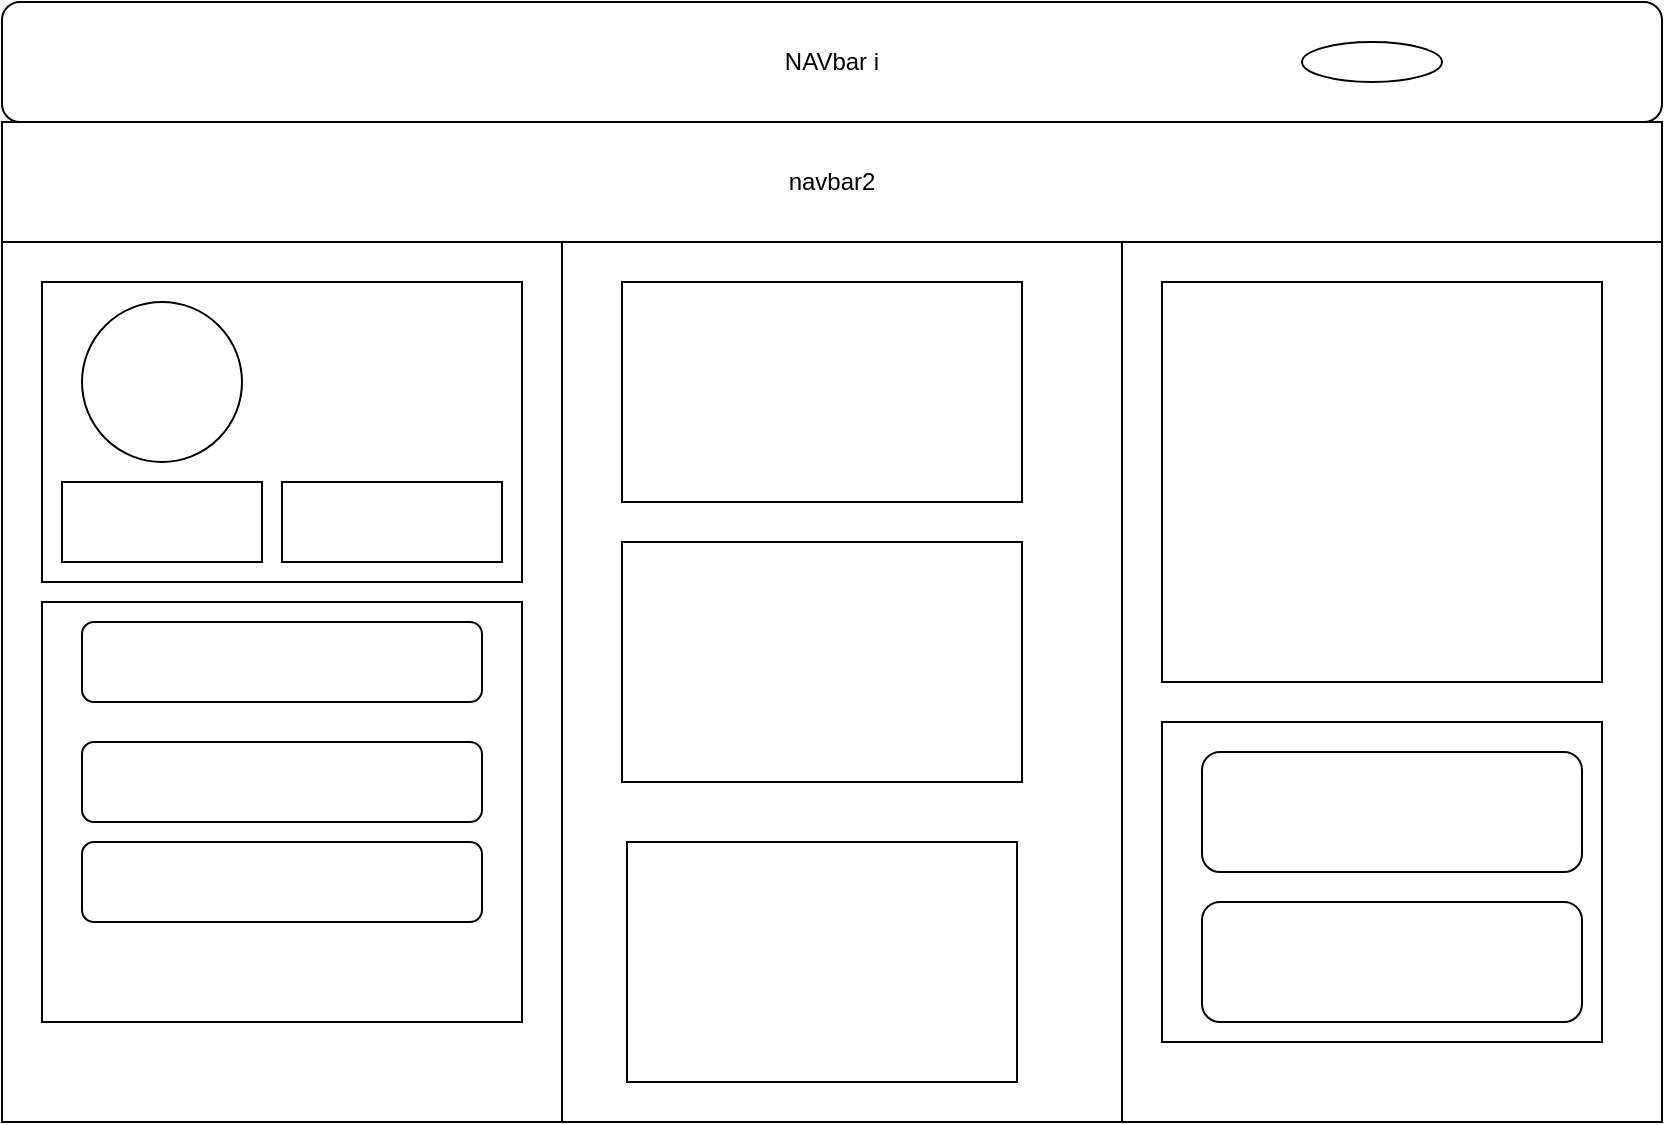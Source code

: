 <mxfile version="12.6.7" type="github">
  <diagram id="i3esovhGXqOTJKLXaymz" name="Page-1">
    <mxGraphModel dx="868" dy="482" grid="1" gridSize="10" guides="1" tooltips="1" connect="1" arrows="1" fold="1" page="1" pageScale="1" pageWidth="827" pageHeight="1169" math="0" shadow="0">
      <root>
        <mxCell id="0"/>
        <mxCell id="1" parent="0"/>
        <mxCell id="aCR-ULtsEcyUTDYghxYY-1" value="NAVbar i" style="rounded=1;whiteSpace=wrap;html=1;" vertex="1" parent="1">
          <mxGeometry x="20" y="20" width="830" height="60" as="geometry"/>
        </mxCell>
        <mxCell id="aCR-ULtsEcyUTDYghxYY-2" value="navbar2" style="rounded=0;whiteSpace=wrap;html=1;" vertex="1" parent="1">
          <mxGeometry x="20" y="80" width="830" height="60" as="geometry"/>
        </mxCell>
        <mxCell id="aCR-ULtsEcyUTDYghxYY-4" value="" style="rounded=0;whiteSpace=wrap;html=1;" vertex="1" parent="1">
          <mxGeometry x="20" y="140" width="280" height="440" as="geometry"/>
        </mxCell>
        <mxCell id="aCR-ULtsEcyUTDYghxYY-6" value="" style="rounded=0;whiteSpace=wrap;html=1;" vertex="1" parent="1">
          <mxGeometry x="300" y="140" width="280" height="440" as="geometry"/>
        </mxCell>
        <mxCell id="aCR-ULtsEcyUTDYghxYY-7" value="" style="rounded=0;whiteSpace=wrap;html=1;" vertex="1" parent="1">
          <mxGeometry x="580" y="140" width="270" height="440" as="geometry"/>
        </mxCell>
        <mxCell id="aCR-ULtsEcyUTDYghxYY-10" value="" style="rounded=0;whiteSpace=wrap;html=1;" vertex="1" parent="1">
          <mxGeometry x="40" y="160" width="240" height="150" as="geometry"/>
        </mxCell>
        <mxCell id="aCR-ULtsEcyUTDYghxYY-12" value="" style="rounded=0;whiteSpace=wrap;html=1;" vertex="1" parent="1">
          <mxGeometry x="50" y="260" width="100" height="40" as="geometry"/>
        </mxCell>
        <mxCell id="aCR-ULtsEcyUTDYghxYY-13" value="" style="ellipse;whiteSpace=wrap;html=1;aspect=fixed;" vertex="1" parent="1">
          <mxGeometry x="60" y="170" width="80" height="80" as="geometry"/>
        </mxCell>
        <mxCell id="aCR-ULtsEcyUTDYghxYY-14" value="" style="rounded=0;whiteSpace=wrap;html=1;" vertex="1" parent="1">
          <mxGeometry x="160" y="260" width="110" height="40" as="geometry"/>
        </mxCell>
        <mxCell id="aCR-ULtsEcyUTDYghxYY-15" value="" style="rounded=0;whiteSpace=wrap;html=1;" vertex="1" parent="1">
          <mxGeometry x="40" y="320" width="240" height="210" as="geometry"/>
        </mxCell>
        <mxCell id="aCR-ULtsEcyUTDYghxYY-17" value="" style="rounded=1;whiteSpace=wrap;html=1;" vertex="1" parent="1">
          <mxGeometry x="60" y="330" width="200" height="40" as="geometry"/>
        </mxCell>
        <mxCell id="aCR-ULtsEcyUTDYghxYY-18" value="" style="rounded=1;whiteSpace=wrap;html=1;" vertex="1" parent="1">
          <mxGeometry x="60" y="390" width="200" height="40" as="geometry"/>
        </mxCell>
        <mxCell id="aCR-ULtsEcyUTDYghxYY-19" value="" style="rounded=1;whiteSpace=wrap;html=1;" vertex="1" parent="1">
          <mxGeometry x="60" y="440" width="200" height="40" as="geometry"/>
        </mxCell>
        <mxCell id="aCR-ULtsEcyUTDYghxYY-20" value="" style="rounded=0;whiteSpace=wrap;html=1;" vertex="1" parent="1">
          <mxGeometry x="330" y="160" width="200" height="110" as="geometry"/>
        </mxCell>
        <mxCell id="aCR-ULtsEcyUTDYghxYY-22" value="" style="rounded=0;whiteSpace=wrap;html=1;" vertex="1" parent="1">
          <mxGeometry x="330" y="290" width="200" height="120" as="geometry"/>
        </mxCell>
        <mxCell id="aCR-ULtsEcyUTDYghxYY-24" value="" style="rounded=0;whiteSpace=wrap;html=1;" vertex="1" parent="1">
          <mxGeometry x="332.5" y="440" width="195" height="120" as="geometry"/>
        </mxCell>
        <mxCell id="aCR-ULtsEcyUTDYghxYY-30" value="" style="rounded=0;whiteSpace=wrap;html=1;" vertex="1" parent="1">
          <mxGeometry x="600" y="160" width="220" height="200" as="geometry"/>
        </mxCell>
        <mxCell id="aCR-ULtsEcyUTDYghxYY-31" value="" style="rounded=0;whiteSpace=wrap;html=1;" vertex="1" parent="1">
          <mxGeometry x="600" y="380" width="220" height="160" as="geometry"/>
        </mxCell>
        <mxCell id="aCR-ULtsEcyUTDYghxYY-33" value="" style="rounded=1;whiteSpace=wrap;html=1;" vertex="1" parent="1">
          <mxGeometry x="620" y="395" width="190" height="60" as="geometry"/>
        </mxCell>
        <mxCell id="aCR-ULtsEcyUTDYghxYY-34" value="" style="rounded=1;whiteSpace=wrap;html=1;" vertex="1" parent="1">
          <mxGeometry x="620" y="470" width="190" height="60" as="geometry"/>
        </mxCell>
        <mxCell id="aCR-ULtsEcyUTDYghxYY-35" value="" style="ellipse;whiteSpace=wrap;html=1;" vertex="1" parent="1">
          <mxGeometry x="670" y="40" width="70" height="20" as="geometry"/>
        </mxCell>
      </root>
    </mxGraphModel>
  </diagram>
</mxfile>
